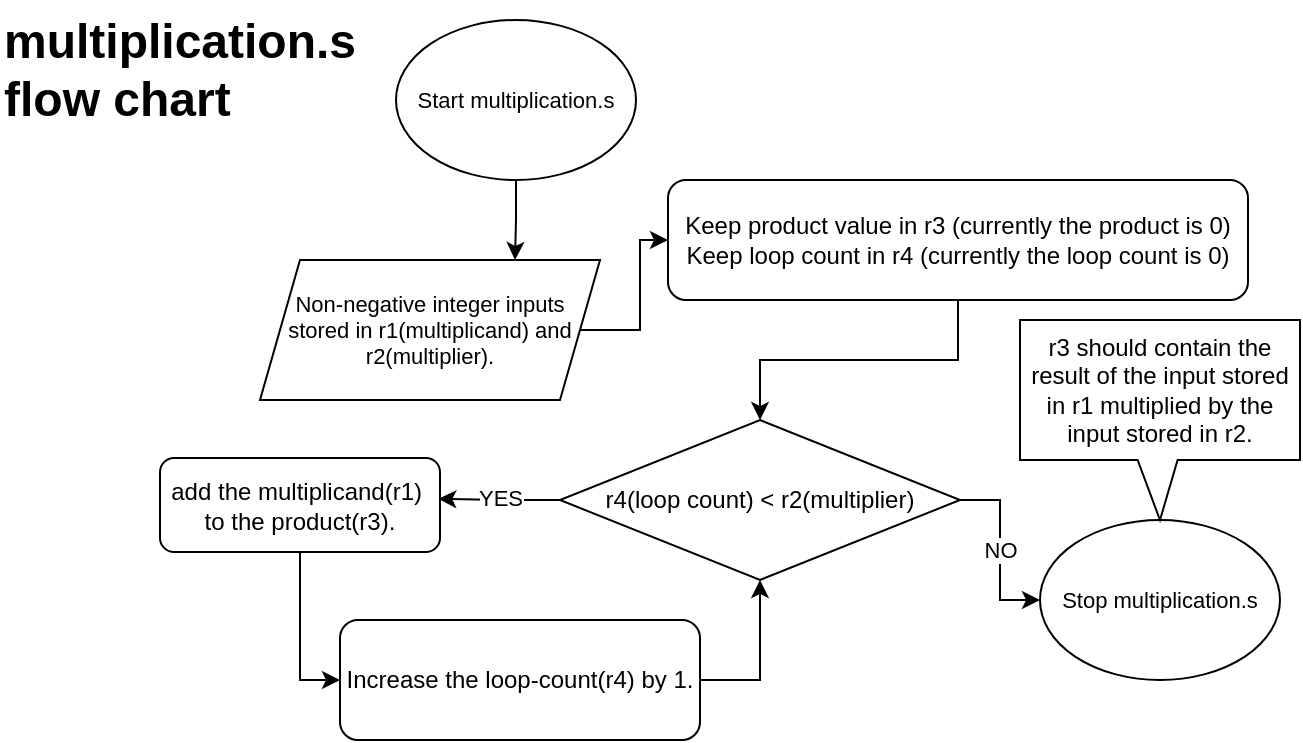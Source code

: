 <mxfile version="24.7.17">
  <diagram id="C5RBs43oDa-KdzZeNtuy" name="Page-1">
    <mxGraphModel dx="1323" dy="687" grid="1" gridSize="10" guides="1" tooltips="1" connect="1" arrows="1" fold="1" page="1" pageScale="1" pageWidth="827" pageHeight="1169" math="0" shadow="0">
      <root>
        <mxCell id="WIyWlLk6GJQsqaUBKTNV-0" />
        <mxCell id="WIyWlLk6GJQsqaUBKTNV-1" parent="WIyWlLk6GJQsqaUBKTNV-0" />
        <mxCell id="vypxZ5MaS1NF67B90ROW-3" style="edgeStyle=orthogonalEdgeStyle;rounded=0;orthogonalLoop=1;jettySize=auto;html=1;entryX=0.75;entryY=0;entryDx=0;entryDy=0;" parent="WIyWlLk6GJQsqaUBKTNV-1" source="vypxZ5MaS1NF67B90ROW-0" target="vypxZ5MaS1NF67B90ROW-2" edge="1">
          <mxGeometry relative="1" as="geometry">
            <mxPoint x="341.0" y="160.0" as="targetPoint" />
          </mxGeometry>
        </mxCell>
        <mxCell id="vypxZ5MaS1NF67B90ROW-0" value="Start multiplication.s" style="ellipse;whiteSpace=wrap;html=1;fontSize=11;" parent="WIyWlLk6GJQsqaUBKTNV-1" vertex="1">
          <mxGeometry x="278" y="40" width="120" height="80" as="geometry" />
        </mxCell>
        <mxCell id="vypxZ5MaS1NF67B90ROW-1" value="Stop multiplication.s" style="ellipse;whiteSpace=wrap;html=1;fontSize=11;" parent="WIyWlLk6GJQsqaUBKTNV-1" vertex="1">
          <mxGeometry x="600" y="290" width="120" height="80" as="geometry" />
        </mxCell>
        <mxCell id="7avL56p1aBeqWitfa0Iu-6" style="edgeStyle=orthogonalEdgeStyle;rounded=0;orthogonalLoop=1;jettySize=auto;html=1;exitX=1;exitY=0.5;exitDx=0;exitDy=0;entryX=0;entryY=0.5;entryDx=0;entryDy=0;" parent="WIyWlLk6GJQsqaUBKTNV-1" source="vypxZ5MaS1NF67B90ROW-2" target="vypxZ5MaS1NF67B90ROW-4" edge="1">
          <mxGeometry relative="1" as="geometry" />
        </mxCell>
        <mxCell id="vypxZ5MaS1NF67B90ROW-2" value="Non-negative integer inputs stored in r1(multiplicand) and r2(multiplier)." style="shape=parallelogram;perimeter=parallelogramPerimeter;whiteSpace=wrap;html=1;fixedSize=1;fontSize=11;" parent="WIyWlLk6GJQsqaUBKTNV-1" vertex="1">
          <mxGeometry x="210" y="160" width="170" height="70" as="geometry" />
        </mxCell>
        <mxCell id="vypxZ5MaS1NF67B90ROW-6" style="edgeStyle=orthogonalEdgeStyle;rounded=0;orthogonalLoop=1;jettySize=auto;html=1;entryX=0.5;entryY=0;entryDx=0;entryDy=0;" parent="WIyWlLk6GJQsqaUBKTNV-1" source="vypxZ5MaS1NF67B90ROW-4" target="vypxZ5MaS1NF67B90ROW-5" edge="1">
          <mxGeometry relative="1" as="geometry" />
        </mxCell>
        <mxCell id="vypxZ5MaS1NF67B90ROW-4" value="Keep product value in r3 (currently the product is 0)&lt;div&gt;Keep loop count in r4 (currently the loop count is 0)&lt;br&gt;&lt;/div&gt;" style="rounded=1;whiteSpace=wrap;html=1;" parent="WIyWlLk6GJQsqaUBKTNV-1" vertex="1">
          <mxGeometry x="414" y="120" width="290" height="60" as="geometry" />
        </mxCell>
        <mxCell id="vypxZ5MaS1NF67B90ROW-7" value="NO" style="edgeStyle=orthogonalEdgeStyle;rounded=0;orthogonalLoop=1;jettySize=auto;html=1;entryX=0;entryY=0.5;entryDx=0;entryDy=0;" parent="WIyWlLk6GJQsqaUBKTNV-1" source="vypxZ5MaS1NF67B90ROW-5" target="vypxZ5MaS1NF67B90ROW-1" edge="1">
          <mxGeometry relative="1" as="geometry" />
        </mxCell>
        <mxCell id="7avL56p1aBeqWitfa0Iu-1" value="YES" style="edgeStyle=orthogonalEdgeStyle;rounded=0;orthogonalLoop=1;jettySize=auto;html=1;entryX=0.994;entryY=0.434;entryDx=0;entryDy=0;entryPerimeter=0;" parent="WIyWlLk6GJQsqaUBKTNV-1" source="vypxZ5MaS1NF67B90ROW-5" target="7avL56p1aBeqWitfa0Iu-0" edge="1">
          <mxGeometry relative="1" as="geometry" />
        </mxCell>
        <mxCell id="vypxZ5MaS1NF67B90ROW-5" value="r4(loop count) &amp;lt; r2(multiplier)" style="rhombus;whiteSpace=wrap;html=1;" parent="WIyWlLk6GJQsqaUBKTNV-1" vertex="1">
          <mxGeometry x="360" y="240" width="200" height="80" as="geometry" />
        </mxCell>
        <mxCell id="7avL56p1aBeqWitfa0Iu-3" style="edgeStyle=orthogonalEdgeStyle;rounded=0;orthogonalLoop=1;jettySize=auto;html=1;entryX=0;entryY=0.5;entryDx=0;entryDy=0;" parent="WIyWlLk6GJQsqaUBKTNV-1" source="7avL56p1aBeqWitfa0Iu-0" target="7avL56p1aBeqWitfa0Iu-2" edge="1">
          <mxGeometry relative="1" as="geometry" />
        </mxCell>
        <mxCell id="7avL56p1aBeqWitfa0Iu-0" value="add the multiplicand(r1)&amp;nbsp;&lt;div&gt;to the product(r3).&lt;/div&gt;" style="rounded=1;whiteSpace=wrap;html=1;" parent="WIyWlLk6GJQsqaUBKTNV-1" vertex="1">
          <mxGeometry x="160" y="259" width="140" height="47" as="geometry" />
        </mxCell>
        <mxCell id="7avL56p1aBeqWitfa0Iu-4" style="edgeStyle=orthogonalEdgeStyle;rounded=0;orthogonalLoop=1;jettySize=auto;html=1;exitX=1;exitY=0.5;exitDx=0;exitDy=0;entryX=0.5;entryY=1;entryDx=0;entryDy=0;" parent="WIyWlLk6GJQsqaUBKTNV-1" source="7avL56p1aBeqWitfa0Iu-2" target="vypxZ5MaS1NF67B90ROW-5" edge="1">
          <mxGeometry relative="1" as="geometry" />
        </mxCell>
        <mxCell id="7avL56p1aBeqWitfa0Iu-2" value="Increase the loop-count(r4) by 1." style="rounded=1;whiteSpace=wrap;html=1;" parent="WIyWlLk6GJQsqaUBKTNV-1" vertex="1">
          <mxGeometry x="250" y="340" width="180" height="60" as="geometry" />
        </mxCell>
        <mxCell id="7avL56p1aBeqWitfa0Iu-8" value="r3 should contain the&lt;div&gt;result of the input stored in r1 multiplied by the input stored in r2.&lt;/div&gt;" style="shape=callout;whiteSpace=wrap;html=1;perimeter=calloutPerimeter;size=30;position=0.42;" parent="WIyWlLk6GJQsqaUBKTNV-1" vertex="1">
          <mxGeometry x="590" y="190" width="140" height="100" as="geometry" />
        </mxCell>
        <mxCell id="U1Y0LzdGQBUZkV_ZDe42-0" value="&lt;h1 style=&quot;margin-top: 0px;&quot;&gt;multiplication.s flow chart&amp;nbsp;&lt;/h1&gt;&lt;div&gt;&lt;br&gt;&lt;/div&gt;&lt;p&gt;&lt;br&gt;&lt;/p&gt;&lt;div&gt;&lt;br&gt;&lt;/div&gt;" style="text;html=1;whiteSpace=wrap;overflow=hidden;rounded=0;" vertex="1" parent="WIyWlLk6GJQsqaUBKTNV-1">
          <mxGeometry x="80" y="30" width="180" height="120" as="geometry" />
        </mxCell>
      </root>
    </mxGraphModel>
  </diagram>
</mxfile>
